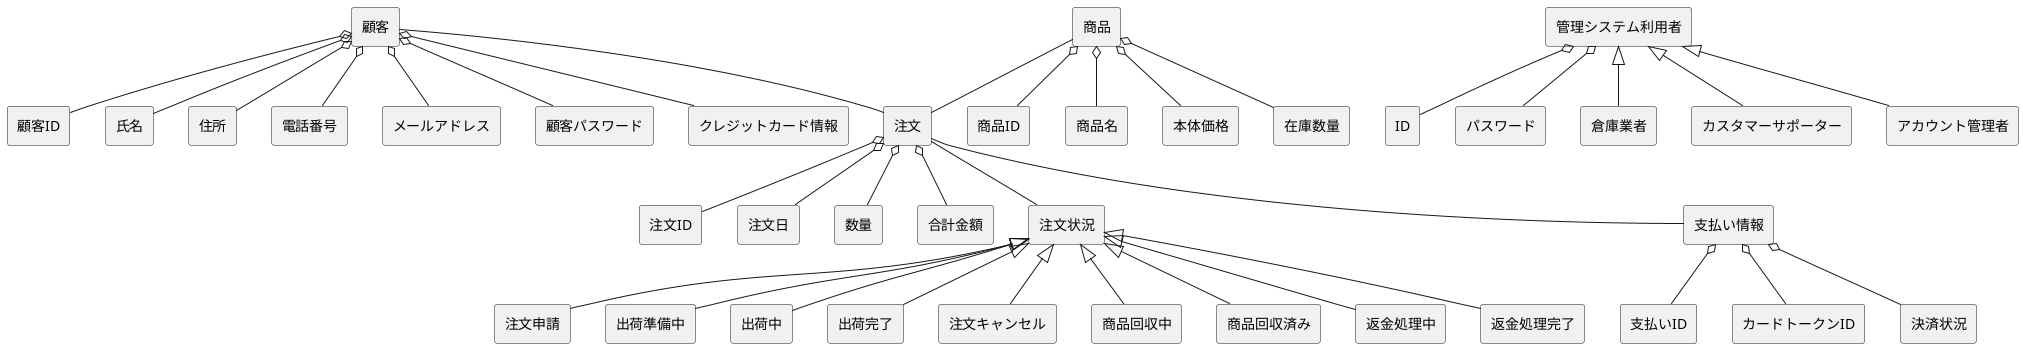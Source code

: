 @startuml Robodog統合ドメインモデル図
skinparam componentStyle rectangle

' =====================
' 顧客
' =====================
[顧客] o-- [顧客ID]
[顧客] o-- [氏名]
[顧客] o-- [住所]
[顧客] o-- [電話番号]
[顧客] o-- [メールアドレス]
[顧客] o-- [顧客パスワード]
[顧客] o-- [クレジットカード情報]

' =====================
' 商品
' =====================
[商品] o-- [商品ID]
[商品] o-- [商品名]
[商品] o-- [本体価格]
[商品] o-- [在庫数量]

' =====================
' 注文
' =====================
[注文] o-- [注文ID]
[注文] o-- [注文日]
[注文] o-- [数量]
[注文] o-- [合計金額]

[顧客] -- [注文]
[商品] -- [注文]

' =====================
' 注文状況
' =====================
[注文] -- [注文状況]

[注文状況] <|-- [注文申請]
[注文状況] <|-- [出荷準備中]
[注文状況] <|-- [出荷中]
[注文状況] <|-- [出荷完了]
[注文状況] <|-- [注文キャンセル]
[注文状況] <|-- [商品回収中]
[注文状況] <|-- [商品回収済み]
[注文状況] <|-- [返金処理中]
[注文状況] <|-- [返金処理完了]

' =====================
' 支払い情報（クレカ専用）
' =====================
[支払い情報] o-- [支払いID]
[支払い情報] o-- [カードトークンID]
[支払い情報] o-- [決済状況]

[注文] -- [支払い情報]

' =====================
' 管理システム利用者
' =====================
[管理システム利用者] o-- [ID]
[管理システム利用者] o-- [パスワード]
[管理システム利用者] <|-- [倉庫業者]
[管理システム利用者] <|-- [カスタマーサポーター]
[管理システム利用者] <|-- [アカウント管理者]

@enduml
